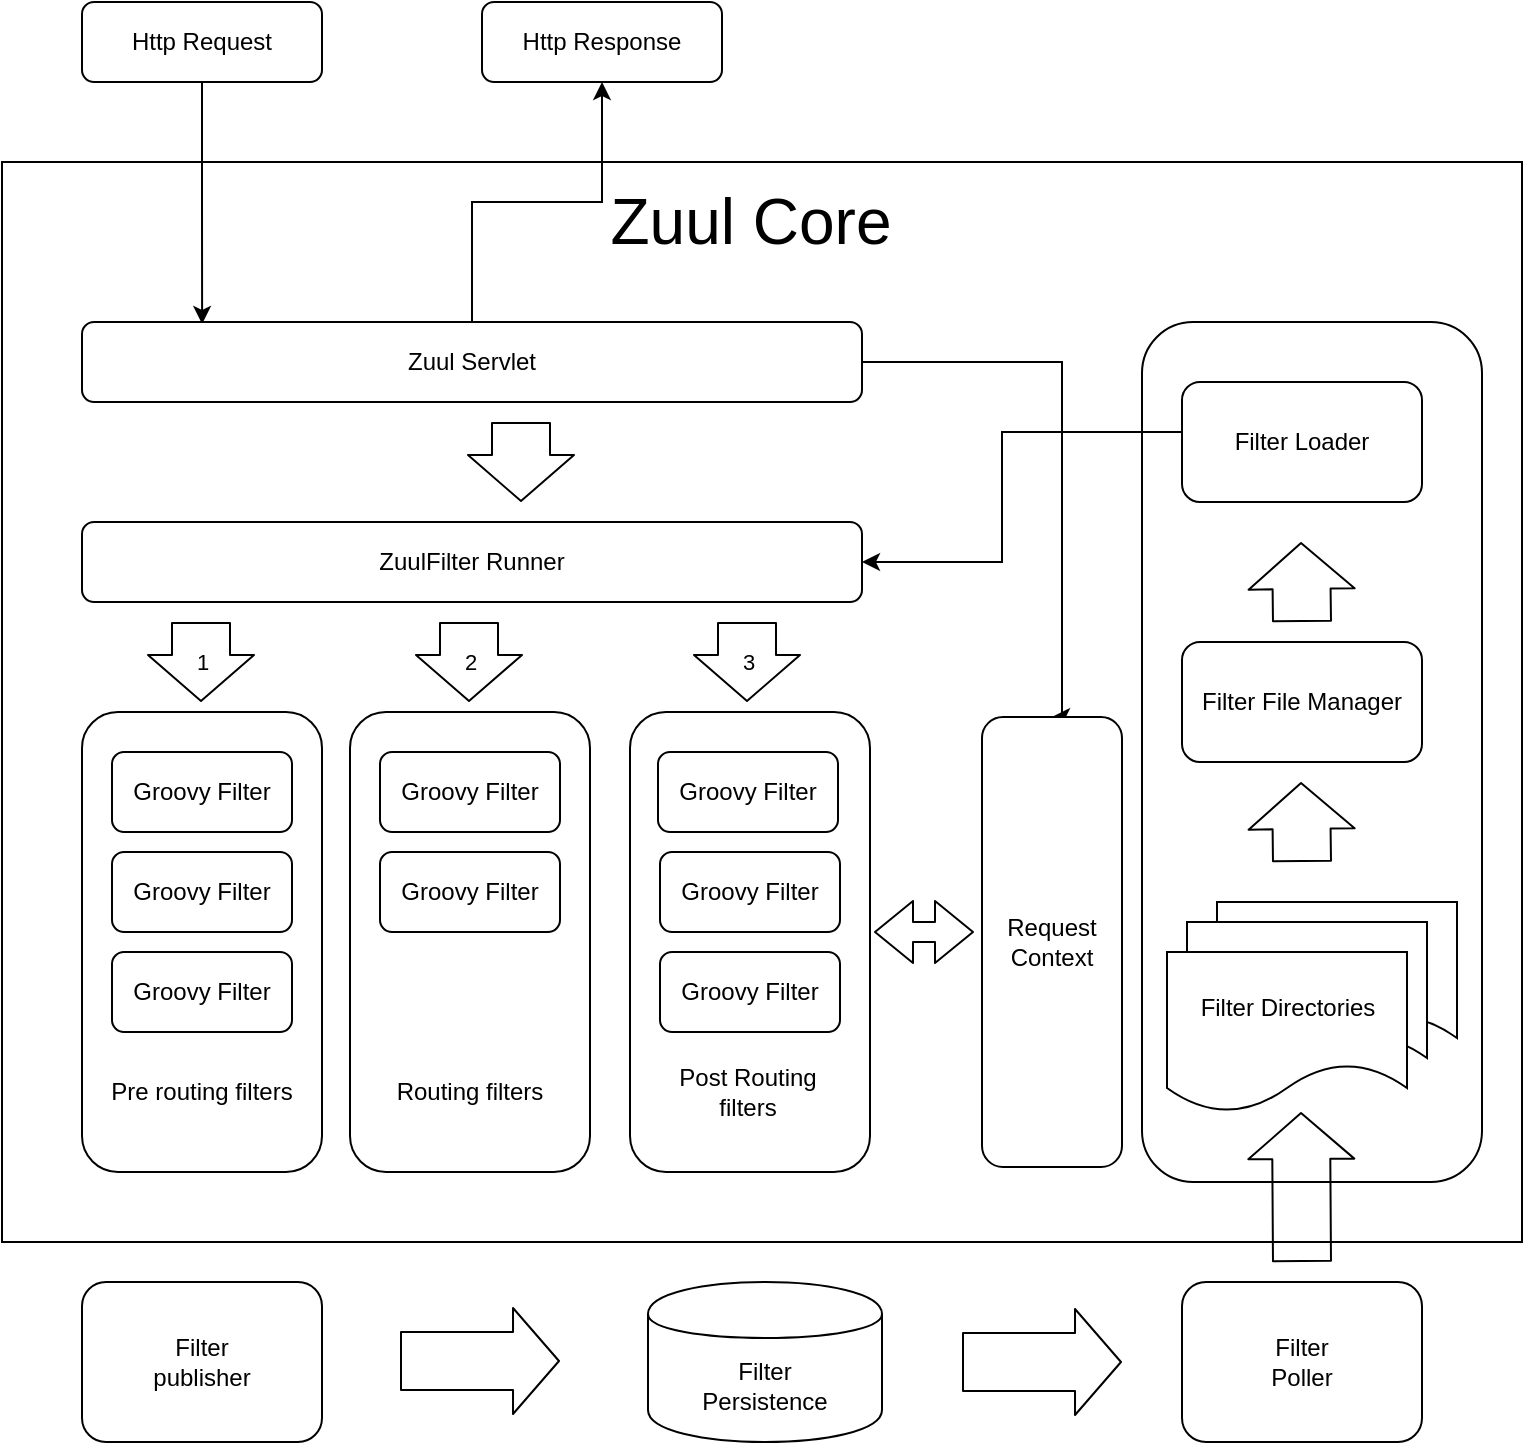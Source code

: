 <mxfile version="13.0.0" type="device"><diagram id="jp5YJnPRDGcOqF-ywvcj" name="Page-1"><mxGraphModel dx="1422" dy="762" grid="1" gridSize="10" guides="1" tooltips="1" connect="1" arrows="1" fold="1" page="1" pageScale="1" pageWidth="827" pageHeight="1169" math="0" shadow="0"><root><mxCell id="0"/><mxCell id="1" parent="0"/><mxCell id="UqswK_pGEj2SNynHGUIZ-3" value="" style="rounded=0;whiteSpace=wrap;html=1;" vertex="1" parent="1"><mxGeometry x="40" y="120" width="760" height="540" as="geometry"/></mxCell><mxCell id="UqswK_pGEj2SNynHGUIZ-49" style="edgeStyle=orthogonalEdgeStyle;rounded=0;orthogonalLoop=1;jettySize=auto;html=1;entryX=0.154;entryY=0.025;entryDx=0;entryDy=0;entryPerimeter=0;" edge="1" parent="1" source="UqswK_pGEj2SNynHGUIZ-1" target="UqswK_pGEj2SNynHGUIZ-4"><mxGeometry relative="1" as="geometry"/></mxCell><mxCell id="UqswK_pGEj2SNynHGUIZ-1" value="Http Request" style="rounded=1;whiteSpace=wrap;html=1;" vertex="1" parent="1"><mxGeometry x="80" y="40" width="120" height="40" as="geometry"/></mxCell><mxCell id="UqswK_pGEj2SNynHGUIZ-2" value="Http Response" style="rounded=1;whiteSpace=wrap;html=1;" vertex="1" parent="1"><mxGeometry x="280" y="40" width="120" height="40" as="geometry"/></mxCell><mxCell id="UqswK_pGEj2SNynHGUIZ-41" style="edgeStyle=orthogonalEdgeStyle;rounded=0;orthogonalLoop=1;jettySize=auto;html=1;entryX=0.5;entryY=0;entryDx=0;entryDy=0;" edge="1" parent="1" source="UqswK_pGEj2SNynHGUIZ-4" target="UqswK_pGEj2SNynHGUIZ-32"><mxGeometry relative="1" as="geometry"><Array as="points"><mxPoint x="570" y="220"/></Array></mxGeometry></mxCell><mxCell id="UqswK_pGEj2SNynHGUIZ-50" style="edgeStyle=orthogonalEdgeStyle;rounded=0;orthogonalLoop=1;jettySize=auto;html=1;entryX=0.5;entryY=1;entryDx=0;entryDy=0;" edge="1" parent="1" source="UqswK_pGEj2SNynHGUIZ-4" target="UqswK_pGEj2SNynHGUIZ-2"><mxGeometry relative="1" as="geometry"/></mxCell><mxCell id="UqswK_pGEj2SNynHGUIZ-4" value="Zuul Servlet" style="rounded=1;whiteSpace=wrap;html=1;" vertex="1" parent="1"><mxGeometry x="80" y="200" width="390" height="40" as="geometry"/></mxCell><mxCell id="UqswK_pGEj2SNynHGUIZ-5" value="ZuulFilter Runner" style="rounded=1;whiteSpace=wrap;html=1;" vertex="1" parent="1"><mxGeometry x="80" y="300" width="390" height="40" as="geometry"/></mxCell><mxCell id="UqswK_pGEj2SNynHGUIZ-6" value="" style="shape=flexArrow;endArrow=classic;html=1;width=29;endSize=7.33;endWidth=23;" edge="1" parent="1"><mxGeometry width="50" height="50" relative="1" as="geometry"><mxPoint x="299.5" y="250" as="sourcePoint"/><mxPoint x="299.5" y="290" as="targetPoint"/></mxGeometry></mxCell><mxCell id="UqswK_pGEj2SNynHGUIZ-7" value="" style="rounded=1;whiteSpace=wrap;html=1;" vertex="1" parent="1"><mxGeometry x="80" y="395" width="120" height="230" as="geometry"/></mxCell><mxCell id="UqswK_pGEj2SNynHGUIZ-8" value="" style="rounded=1;whiteSpace=wrap;html=1;" vertex="1" parent="1"><mxGeometry x="610" y="200" width="170" height="430" as="geometry"/></mxCell><mxCell id="UqswK_pGEj2SNynHGUIZ-9" value="" style="rounded=1;whiteSpace=wrap;html=1;" vertex="1" parent="1"><mxGeometry x="214" y="395" width="120" height="230" as="geometry"/></mxCell><mxCell id="UqswK_pGEj2SNynHGUIZ-10" value="" style="rounded=1;whiteSpace=wrap;html=1;" vertex="1" parent="1"><mxGeometry x="354" y="395" width="120" height="230" as="geometry"/></mxCell><mxCell id="UqswK_pGEj2SNynHGUIZ-11" value="Groovy Filter" style="rounded=1;whiteSpace=wrap;html=1;" vertex="1" parent="1"><mxGeometry x="95" y="415" width="90" height="40" as="geometry"/></mxCell><mxCell id="UqswK_pGEj2SNynHGUIZ-12" value="Groovy Filter" style="rounded=1;whiteSpace=wrap;html=1;" vertex="1" parent="1"><mxGeometry x="95" y="465" width="90" height="40" as="geometry"/></mxCell><mxCell id="UqswK_pGEj2SNynHGUIZ-14" value="Pre routing filters" style="text;html=1;strokeColor=none;fillColor=none;align=center;verticalAlign=middle;whiteSpace=wrap;rounded=0;" vertex="1" parent="1"><mxGeometry x="90" y="575" width="100" height="20" as="geometry"/></mxCell><mxCell id="UqswK_pGEj2SNynHGUIZ-15" value="Groovy Filter" style="rounded=1;whiteSpace=wrap;html=1;" vertex="1" parent="1"><mxGeometry x="95" y="515" width="90" height="40" as="geometry"/></mxCell><mxCell id="UqswK_pGEj2SNynHGUIZ-16" value="Groovy Filter" style="rounded=1;whiteSpace=wrap;html=1;" vertex="1" parent="1"><mxGeometry x="229" y="415" width="90" height="40" as="geometry"/></mxCell><mxCell id="UqswK_pGEj2SNynHGUIZ-17" value="Groovy Filter" style="rounded=1;whiteSpace=wrap;html=1;" vertex="1" parent="1"><mxGeometry x="229" y="465" width="90" height="40" as="geometry"/></mxCell><mxCell id="UqswK_pGEj2SNynHGUIZ-18" value="Routing filters" style="text;html=1;strokeColor=none;fillColor=none;align=center;verticalAlign=middle;whiteSpace=wrap;rounded=0;" vertex="1" parent="1"><mxGeometry x="224" y="575" width="100" height="20" as="geometry"/></mxCell><mxCell id="UqswK_pGEj2SNynHGUIZ-19" value="Groovy Filter" style="rounded=1;whiteSpace=wrap;html=1;" vertex="1" parent="1"><mxGeometry x="368" y="415" width="90" height="40" as="geometry"/></mxCell><mxCell id="UqswK_pGEj2SNynHGUIZ-20" value="Groovy Filter" style="rounded=1;whiteSpace=wrap;html=1;" vertex="1" parent="1"><mxGeometry x="369" y="465" width="90" height="40" as="geometry"/></mxCell><mxCell id="UqswK_pGEj2SNynHGUIZ-21" value="Groovy Filter" style="rounded=1;whiteSpace=wrap;html=1;" vertex="1" parent="1"><mxGeometry x="369" y="515" width="90" height="40" as="geometry"/></mxCell><mxCell id="UqswK_pGEj2SNynHGUIZ-22" value="Post Routing filters" style="text;html=1;strokeColor=none;fillColor=none;align=center;verticalAlign=middle;whiteSpace=wrap;rounded=0;" vertex="1" parent="1"><mxGeometry x="363" y="575" width="100" height="20" as="geometry"/></mxCell><mxCell id="UqswK_pGEj2SNynHGUIZ-23" value="1" style="shape=flexArrow;endArrow=classic;html=1;width=29;endSize=7.33;endWidth=23;" edge="1" parent="1"><mxGeometry width="50" height="50" relative="1" as="geometry"><mxPoint x="139.5" y="350" as="sourcePoint"/><mxPoint x="139.5" y="390" as="targetPoint"/></mxGeometry></mxCell><mxCell id="UqswK_pGEj2SNynHGUIZ-24" value="2" style="shape=flexArrow;endArrow=classic;html=1;width=29;endSize=7.33;endWidth=23;" edge="1" parent="1"><mxGeometry width="50" height="50" relative="1" as="geometry"><mxPoint x="273.5" y="350" as="sourcePoint"/><mxPoint x="273.5" y="390" as="targetPoint"/></mxGeometry></mxCell><mxCell id="UqswK_pGEj2SNynHGUIZ-25" value="3" style="shape=flexArrow;endArrow=classic;html=1;width=29;endSize=7.33;endWidth=23;" edge="1" parent="1"><mxGeometry width="50" height="50" relative="1" as="geometry"><mxPoint x="412.5" y="350" as="sourcePoint"/><mxPoint x="412.5" y="390" as="targetPoint"/></mxGeometry></mxCell><mxCell id="UqswK_pGEj2SNynHGUIZ-37" style="edgeStyle=orthogonalEdgeStyle;rounded=0;orthogonalLoop=1;jettySize=auto;html=1;entryX=1;entryY=0.5;entryDx=0;entryDy=0;" edge="1" parent="1" source="UqswK_pGEj2SNynHGUIZ-26" target="UqswK_pGEj2SNynHGUIZ-5"><mxGeometry relative="1" as="geometry"><Array as="points"><mxPoint x="540" y="255"/><mxPoint x="540" y="320"/></Array></mxGeometry></mxCell><mxCell id="UqswK_pGEj2SNynHGUIZ-26" value="Filter Loader&lt;span style=&quot;font-family: monospace ; font-size: 0px&quot;&gt;%3CmxGraphModel%3E%3Croot%3E%3CmxCell%20id%3D%220%22%2F%3E%3CmxCell%20id%3D%221%22%20parent%3D%220%22%2F%3E%3CmxCell%20id%3D%222%22%20value%3D%22Groovy%20Filter%22%20style%3D%22rounded%3D1%3BwhiteSpace%3Dwrap%3Bhtml%3D1%3B%22%20vertex%3D%221%22%20parent%3D%221%22%3E%3CmxGeometry%20x%3D%22414%22%20y%3D%22375%22%20width%3D%2290%22%20height%3D%2240%22%20as%3D%22geometry%22%2F%3E%3C%2FmxCell%3E%3C%2Froot%3E%3C%2FmxGraphModel%3E&lt;/span&gt;" style="rounded=1;whiteSpace=wrap;html=1;" vertex="1" parent="1"><mxGeometry x="630" y="230" width="120" height="60" as="geometry"/></mxCell><mxCell id="UqswK_pGEj2SNynHGUIZ-27" value="Filter File Manager" style="rounded=1;whiteSpace=wrap;html=1;" vertex="1" parent="1"><mxGeometry x="630" y="360" width="120" height="60" as="geometry"/></mxCell><mxCell id="UqswK_pGEj2SNynHGUIZ-28" value="" style="shape=document;whiteSpace=wrap;html=1;boundedLbl=1;" vertex="1" parent="1"><mxGeometry x="647.5" y="490" width="120" height="80" as="geometry"/></mxCell><mxCell id="UqswK_pGEj2SNynHGUIZ-29" value="" style="shape=document;whiteSpace=wrap;html=1;boundedLbl=1;" vertex="1" parent="1"><mxGeometry x="632.5" y="500" width="120" height="80" as="geometry"/></mxCell><mxCell id="UqswK_pGEj2SNynHGUIZ-30" value="Filter Directories" style="shape=document;whiteSpace=wrap;html=1;boundedLbl=1;" vertex="1" parent="1"><mxGeometry x="622.5" y="515" width="120" height="80" as="geometry"/></mxCell><mxCell id="UqswK_pGEj2SNynHGUIZ-31" value="&lt;font style=&quot;font-size: 32px&quot;&gt;Zuul Core&lt;/font&gt;" style="text;html=1;align=center;verticalAlign=middle;resizable=0;points=[];autosize=1;" vertex="1" parent="1"><mxGeometry x="334" y="135" width="160" height="30" as="geometry"/></mxCell><mxCell id="UqswK_pGEj2SNynHGUIZ-32" value="Request&lt;br&gt;Context" style="rounded=1;whiteSpace=wrap;html=1;" vertex="1" parent="1"><mxGeometry x="530" y="397.5" width="70" height="225" as="geometry"/></mxCell><mxCell id="UqswK_pGEj2SNynHGUIZ-39" value="" style="shape=flexArrow;endArrow=classic;html=1;width=29;endSize=7.33;endWidth=23;" edge="1" parent="1"><mxGeometry width="50" height="50" relative="1" as="geometry"><mxPoint x="690" y="350" as="sourcePoint"/><mxPoint x="689.5" y="310" as="targetPoint"/></mxGeometry></mxCell><mxCell id="UqswK_pGEj2SNynHGUIZ-40" value="" style="shape=flexArrow;endArrow=classic;html=1;width=29;endSize=7.33;endWidth=23;" edge="1" parent="1"><mxGeometry width="50" height="50" relative="1" as="geometry"><mxPoint x="690" y="470" as="sourcePoint"/><mxPoint x="689.5" y="430" as="targetPoint"/></mxGeometry></mxCell><mxCell id="UqswK_pGEj2SNynHGUIZ-42" value="" style="shape=flexArrow;endArrow=classic;startArrow=classic;html=1;" edge="1" parent="1"><mxGeometry width="50" height="50" relative="1" as="geometry"><mxPoint x="476" y="505" as="sourcePoint"/><mxPoint x="526" y="505" as="targetPoint"/></mxGeometry></mxCell><mxCell id="UqswK_pGEj2SNynHGUIZ-43" value="Filter&lt;br&gt;publisher" style="rounded=1;whiteSpace=wrap;html=1;" vertex="1" parent="1"><mxGeometry x="80" y="680" width="120" height="80" as="geometry"/></mxCell><mxCell id="UqswK_pGEj2SNynHGUIZ-44" value="Filter&lt;br&gt;Poller" style="rounded=1;whiteSpace=wrap;html=1;" vertex="1" parent="1"><mxGeometry x="630" y="680" width="120" height="80" as="geometry"/></mxCell><mxCell id="UqswK_pGEj2SNynHGUIZ-45" value="Filter&lt;br&gt;Persistence" style="shape=cylinder;whiteSpace=wrap;html=1;boundedLbl=1;backgroundOutline=1;" vertex="1" parent="1"><mxGeometry x="363" y="680" width="117" height="80" as="geometry"/></mxCell><mxCell id="UqswK_pGEj2SNynHGUIZ-46" value="" style="shape=flexArrow;endArrow=classic;html=1;width=29;endSize=7.33;endWidth=23;" edge="1" parent="1"><mxGeometry width="50" height="50" relative="1" as="geometry"><mxPoint x="520" y="720" as="sourcePoint"/><mxPoint x="600" y="720" as="targetPoint"/></mxGeometry></mxCell><mxCell id="UqswK_pGEj2SNynHGUIZ-47" value="" style="shape=flexArrow;endArrow=classic;html=1;width=29;endSize=7.33;endWidth=23;" edge="1" parent="1"><mxGeometry width="50" height="50" relative="1" as="geometry"><mxPoint x="239" y="719.5" as="sourcePoint"/><mxPoint x="319" y="719.5" as="targetPoint"/></mxGeometry></mxCell><mxCell id="UqswK_pGEj2SNynHGUIZ-48" value="" style="shape=flexArrow;endArrow=classic;html=1;width=29;endSize=7.33;endWidth=23;" edge="1" parent="1"><mxGeometry width="50" height="50" relative="1" as="geometry"><mxPoint x="690" y="670" as="sourcePoint"/><mxPoint x="689.5" y="595" as="targetPoint"/></mxGeometry></mxCell></root></mxGraphModel></diagram></mxfile>